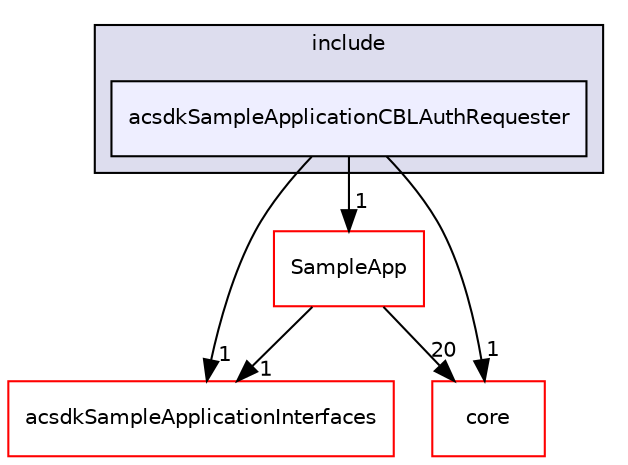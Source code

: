 digraph "/workplace/avs-device-sdk/applications/acsdkSampleApplicationCBLAuthRequester/include/acsdkSampleApplicationCBLAuthRequester" {
  compound=true
  node [ fontsize="10", fontname="Helvetica"];
  edge [ labelfontsize="10", labelfontname="Helvetica"];
  subgraph clusterdir_81dea7f558d5f2775a4ee1b40d718b20 {
    graph [ bgcolor="#ddddee", pencolor="black", label="include" fontname="Helvetica", fontsize="10", URL="dir_81dea7f558d5f2775a4ee1b40d718b20.html"]
  dir_be90750fb70307604638997b03047c68 [shape=box, label="acsdkSampleApplicationCBLAuthRequester", style="filled", fillcolor="#eeeeff", pencolor="black", URL="dir_be90750fb70307604638997b03047c68.html"];
  }
  dir_0c573f6f99f98abb37dc81ba5bc6038c [shape=box label="acsdkSampleApplicationInterfaces" fillcolor="white" style="filled" color="red" URL="dir_0c573f6f99f98abb37dc81ba5bc6038c.html"];
  dir_69fa8d0f4fee2820ffc8601fbf428b42 [shape=box label="SampleApp" fillcolor="white" style="filled" color="red" URL="dir_69fa8d0f4fee2820ffc8601fbf428b42.html"];
  dir_4270bfced15e0e73154b13468c7c9ad9 [shape=box label="core" fillcolor="white" style="filled" color="red" URL="dir_4270bfced15e0e73154b13468c7c9ad9.html"];
  dir_69fa8d0f4fee2820ffc8601fbf428b42->dir_0c573f6f99f98abb37dc81ba5bc6038c [headlabel="1", labeldistance=1.5 headhref="dir_000131_000110.html"];
  dir_69fa8d0f4fee2820ffc8601fbf428b42->dir_4270bfced15e0e73154b13468c7c9ad9 [headlabel="20", labeldistance=1.5 headhref="dir_000131_000528.html"];
  dir_be90750fb70307604638997b03047c68->dir_0c573f6f99f98abb37dc81ba5bc6038c [headlabel="1", labeldistance=1.5 headhref="dir_000108_000110.html"];
  dir_be90750fb70307604638997b03047c68->dir_69fa8d0f4fee2820ffc8601fbf428b42 [headlabel="1", labeldistance=1.5 headhref="dir_000108_000131.html"];
  dir_be90750fb70307604638997b03047c68->dir_4270bfced15e0e73154b13468c7c9ad9 [headlabel="1", labeldistance=1.5 headhref="dir_000108_000528.html"];
}
